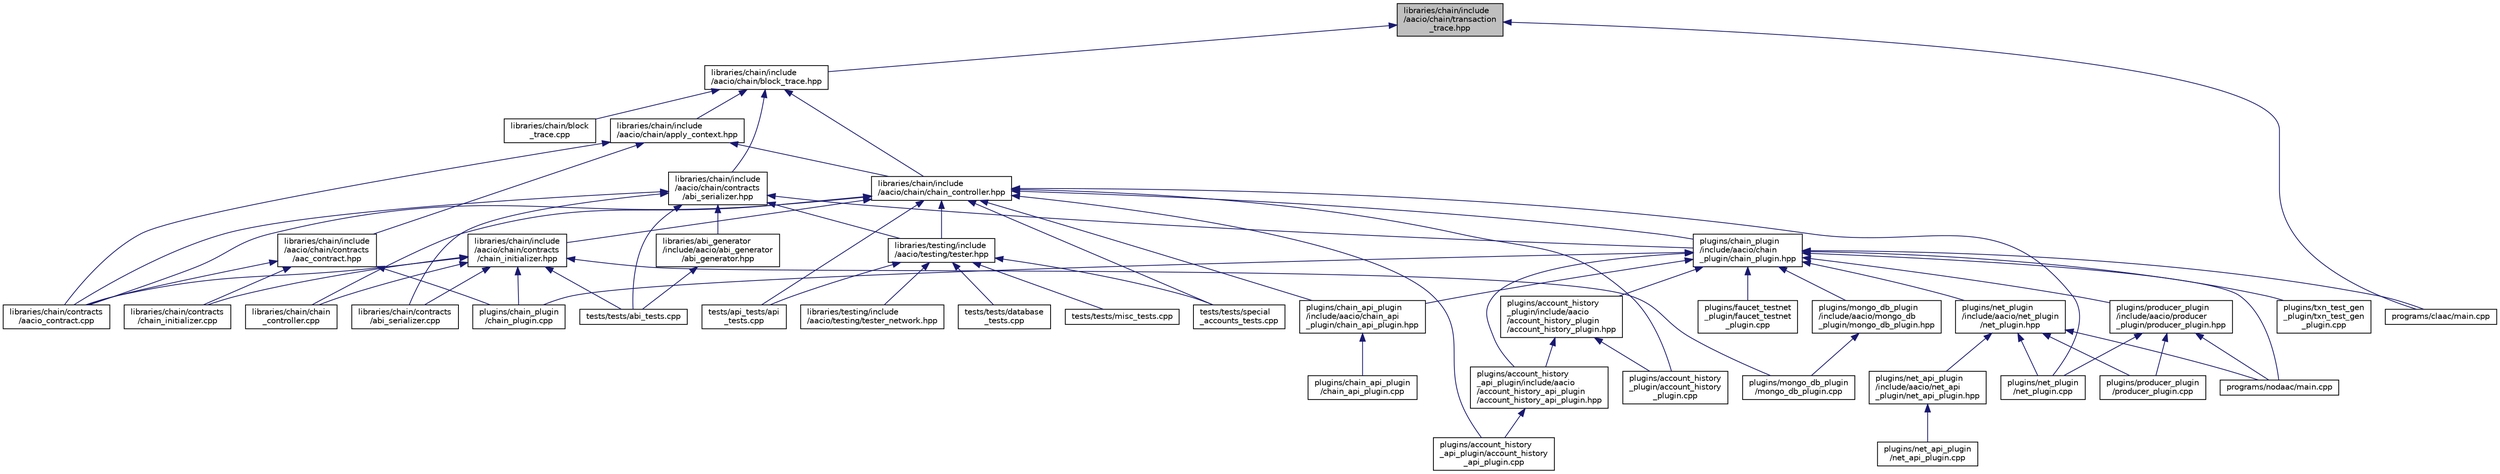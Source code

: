 digraph "libraries/chain/include/aacio/chain/transaction_trace.hpp"
{
  edge [fontname="Helvetica",fontsize="10",labelfontname="Helvetica",labelfontsize="10"];
  node [fontname="Helvetica",fontsize="10",shape=record];
  Node146 [label="libraries/chain/include\l/aacio/chain/transaction\l_trace.hpp",height=0.2,width=0.4,color="black", fillcolor="grey75", style="filled", fontcolor="black"];
  Node146 -> Node147 [dir="back",color="midnightblue",fontsize="10",style="solid",fontname="Helvetica"];
  Node147 [label="libraries/chain/include\l/aacio/chain/block_trace.hpp",height=0.2,width=0.4,color="black", fillcolor="white", style="filled",URL="$block__trace_8hpp.html"];
  Node147 -> Node148 [dir="back",color="midnightblue",fontsize="10",style="solid",fontname="Helvetica"];
  Node148 [label="libraries/chain/block\l_trace.cpp",height=0.2,width=0.4,color="black", fillcolor="white", style="filled",URL="$block__trace_8cpp.html"];
  Node147 -> Node149 [dir="back",color="midnightblue",fontsize="10",style="solid",fontname="Helvetica"];
  Node149 [label="libraries/chain/include\l/aacio/chain/apply_context.hpp",height=0.2,width=0.4,color="black", fillcolor="white", style="filled",URL="$apply__context_8hpp.html"];
  Node149 -> Node150 [dir="back",color="midnightblue",fontsize="10",style="solid",fontname="Helvetica"];
  Node150 [label="libraries/chain/contracts\l/aacio_contract.cpp",height=0.2,width=0.4,color="black", fillcolor="white", style="filled",URL="$aacio__contract_8cpp.html"];
  Node149 -> Node151 [dir="back",color="midnightblue",fontsize="10",style="solid",fontname="Helvetica"];
  Node151 [label="libraries/chain/include\l/aacio/chain/chain_controller.hpp",height=0.2,width=0.4,color="black", fillcolor="white", style="filled",URL="$chain__controller_8hpp.html"];
  Node151 -> Node152 [dir="back",color="midnightblue",fontsize="10",style="solid",fontname="Helvetica"];
  Node152 [label="libraries/chain/chain\l_controller.cpp",height=0.2,width=0.4,color="black", fillcolor="white", style="filled",URL="$chain__controller_8cpp.html"];
  Node151 -> Node150 [dir="back",color="midnightblue",fontsize="10",style="solid",fontname="Helvetica"];
  Node151 -> Node153 [dir="back",color="midnightblue",fontsize="10",style="solid",fontname="Helvetica"];
  Node153 [label="libraries/chain/include\l/aacio/chain/contracts\l/chain_initializer.hpp",height=0.2,width=0.4,color="black", fillcolor="white", style="filled",URL="$chain__initializer_8hpp.html"];
  Node153 -> Node152 [dir="back",color="midnightblue",fontsize="10",style="solid",fontname="Helvetica"];
  Node153 -> Node150 [dir="back",color="midnightblue",fontsize="10",style="solid",fontname="Helvetica"];
  Node153 -> Node154 [dir="back",color="midnightblue",fontsize="10",style="solid",fontname="Helvetica"];
  Node154 [label="libraries/chain/contracts\l/abi_serializer.cpp",height=0.2,width=0.4,color="black", fillcolor="white", style="filled",URL="$abi__serializer_8cpp.html"];
  Node153 -> Node155 [dir="back",color="midnightblue",fontsize="10",style="solid",fontname="Helvetica"];
  Node155 [label="libraries/chain/contracts\l/chain_initializer.cpp",height=0.2,width=0.4,color="black", fillcolor="white", style="filled",URL="$chain__initializer_8cpp.html"];
  Node153 -> Node156 [dir="back",color="midnightblue",fontsize="10",style="solid",fontname="Helvetica"];
  Node156 [label="plugins/chain_plugin\l/chain_plugin.cpp",height=0.2,width=0.4,color="black", fillcolor="white", style="filled",URL="$chain__plugin_8cpp.html"];
  Node153 -> Node157 [dir="back",color="midnightblue",fontsize="10",style="solid",fontname="Helvetica"];
  Node157 [label="plugins/mongo_db_plugin\l/mongo_db_plugin.cpp",height=0.2,width=0.4,color="black", fillcolor="white", style="filled",URL="$mongo__db__plugin_8cpp.html"];
  Node153 -> Node158 [dir="back",color="midnightblue",fontsize="10",style="solid",fontname="Helvetica"];
  Node158 [label="tests/tests/abi_tests.cpp",height=0.2,width=0.4,color="black", fillcolor="white", style="filled",URL="$abi__tests_8cpp.html"];
  Node151 -> Node159 [dir="back",color="midnightblue",fontsize="10",style="solid",fontname="Helvetica"];
  Node159 [label="libraries/testing/include\l/aacio/testing/tester.hpp",height=0.2,width=0.4,color="black", fillcolor="white", style="filled",URL="$tester_8hpp_source.html"];
  Node159 -> Node160 [dir="back",color="midnightblue",fontsize="10",style="solid",fontname="Helvetica"];
  Node160 [label="libraries/testing/include\l/aacio/testing/tester_network.hpp",height=0.2,width=0.4,color="black", fillcolor="white", style="filled",URL="$tester__network_8hpp_source.html"];
  Node159 -> Node161 [dir="back",color="midnightblue",fontsize="10",style="solid",fontname="Helvetica"];
  Node161 [label="tests/api_tests/api\l_tests.cpp",height=0.2,width=0.4,color="black", fillcolor="white", style="filled",URL="$api__tests_8cpp.html"];
  Node159 -> Node162 [dir="back",color="midnightblue",fontsize="10",style="solid",fontname="Helvetica"];
  Node162 [label="tests/tests/database\l_tests.cpp",height=0.2,width=0.4,color="black", fillcolor="white", style="filled",URL="$database__tests_8cpp.html"];
  Node159 -> Node163 [dir="back",color="midnightblue",fontsize="10",style="solid",fontname="Helvetica"];
  Node163 [label="tests/tests/misc_tests.cpp",height=0.2,width=0.4,color="black", fillcolor="white", style="filled",URL="$misc__tests_8cpp.html"];
  Node159 -> Node164 [dir="back",color="midnightblue",fontsize="10",style="solid",fontname="Helvetica"];
  Node164 [label="tests/tests/special\l_accounts_tests.cpp",height=0.2,width=0.4,color="black", fillcolor="white", style="filled",URL="$special__accounts__tests_8cpp.html"];
  Node151 -> Node165 [dir="back",color="midnightblue",fontsize="10",style="solid",fontname="Helvetica"];
  Node165 [label="plugins/account_history\l_api_plugin/account_history\l_api_plugin.cpp",height=0.2,width=0.4,color="black", fillcolor="white", style="filled",URL="$account__history__api__plugin_8cpp.html"];
  Node151 -> Node166 [dir="back",color="midnightblue",fontsize="10",style="solid",fontname="Helvetica"];
  Node166 [label="plugins/account_history\l_plugin/account_history\l_plugin.cpp",height=0.2,width=0.4,color="black", fillcolor="white", style="filled",URL="$account__history__plugin_8cpp.html"];
  Node151 -> Node167 [dir="back",color="midnightblue",fontsize="10",style="solid",fontname="Helvetica"];
  Node167 [label="plugins/chain_api_plugin\l/include/aacio/chain_api\l_plugin/chain_api_plugin.hpp",height=0.2,width=0.4,color="black", fillcolor="white", style="filled",URL="$chain__api__plugin_8hpp.html"];
  Node167 -> Node168 [dir="back",color="midnightblue",fontsize="10",style="solid",fontname="Helvetica"];
  Node168 [label="plugins/chain_api_plugin\l/chain_api_plugin.cpp",height=0.2,width=0.4,color="black", fillcolor="white", style="filled",URL="$chain__api__plugin_8cpp.html"];
  Node151 -> Node169 [dir="back",color="midnightblue",fontsize="10",style="solid",fontname="Helvetica"];
  Node169 [label="plugins/chain_plugin\l/include/aacio/chain\l_plugin/chain_plugin.hpp",height=0.2,width=0.4,color="black", fillcolor="white", style="filled",URL="$chain__plugin_8hpp.html"];
  Node169 -> Node170 [dir="back",color="midnightblue",fontsize="10",style="solid",fontname="Helvetica"];
  Node170 [label="plugins/account_history\l_api_plugin/include/aacio\l/account_history_api_plugin\l/account_history_api_plugin.hpp",height=0.2,width=0.4,color="black", fillcolor="white", style="filled",URL="$account__history__api__plugin_8hpp.html"];
  Node170 -> Node165 [dir="back",color="midnightblue",fontsize="10",style="solid",fontname="Helvetica"];
  Node169 -> Node171 [dir="back",color="midnightblue",fontsize="10",style="solid",fontname="Helvetica"];
  Node171 [label="plugins/account_history\l_plugin/include/aacio\l/account_history_plugin\l/account_history_plugin.hpp",height=0.2,width=0.4,color="black", fillcolor="white", style="filled",URL="$account__history__plugin_8hpp.html"];
  Node171 -> Node170 [dir="back",color="midnightblue",fontsize="10",style="solid",fontname="Helvetica"];
  Node171 -> Node166 [dir="back",color="midnightblue",fontsize="10",style="solid",fontname="Helvetica"];
  Node169 -> Node167 [dir="back",color="midnightblue",fontsize="10",style="solid",fontname="Helvetica"];
  Node169 -> Node156 [dir="back",color="midnightblue",fontsize="10",style="solid",fontname="Helvetica"];
  Node169 -> Node172 [dir="back",color="midnightblue",fontsize="10",style="solid",fontname="Helvetica"];
  Node172 [label="plugins/faucet_testnet\l_plugin/faucet_testnet\l_plugin.cpp",height=0.2,width=0.4,color="black", fillcolor="white", style="filled",URL="$faucet__testnet__plugin_8cpp.html"];
  Node169 -> Node173 [dir="back",color="midnightblue",fontsize="10",style="solid",fontname="Helvetica"];
  Node173 [label="plugins/mongo_db_plugin\l/include/aacio/mongo_db\l_plugin/mongo_db_plugin.hpp",height=0.2,width=0.4,color="black", fillcolor="white", style="filled",URL="$mongo__db__plugin_8hpp.html"];
  Node173 -> Node157 [dir="back",color="midnightblue",fontsize="10",style="solid",fontname="Helvetica"];
  Node169 -> Node174 [dir="back",color="midnightblue",fontsize="10",style="solid",fontname="Helvetica"];
  Node174 [label="plugins/net_plugin\l/include/aacio/net_plugin\l/net_plugin.hpp",height=0.2,width=0.4,color="black", fillcolor="white", style="filled",URL="$net__plugin_8hpp.html"];
  Node174 -> Node175 [dir="back",color="midnightblue",fontsize="10",style="solid",fontname="Helvetica"];
  Node175 [label="plugins/net_api_plugin\l/include/aacio/net_api\l_plugin/net_api_plugin.hpp",height=0.2,width=0.4,color="black", fillcolor="white", style="filled",URL="$net__api__plugin_8hpp.html"];
  Node175 -> Node176 [dir="back",color="midnightblue",fontsize="10",style="solid",fontname="Helvetica"];
  Node176 [label="plugins/net_api_plugin\l/net_api_plugin.cpp",height=0.2,width=0.4,color="black", fillcolor="white", style="filled",URL="$net__api__plugin_8cpp.html"];
  Node174 -> Node177 [dir="back",color="midnightblue",fontsize="10",style="solid",fontname="Helvetica"];
  Node177 [label="plugins/net_plugin\l/net_plugin.cpp",height=0.2,width=0.4,color="black", fillcolor="white", style="filled",URL="$net__plugin_8cpp.html"];
  Node174 -> Node178 [dir="back",color="midnightblue",fontsize="10",style="solid",fontname="Helvetica"];
  Node178 [label="plugins/producer_plugin\l/producer_plugin.cpp",height=0.2,width=0.4,color="black", fillcolor="white", style="filled",URL="$producer__plugin_8cpp.html"];
  Node174 -> Node179 [dir="back",color="midnightblue",fontsize="10",style="solid",fontname="Helvetica"];
  Node179 [label="programs/nodaac/main.cpp",height=0.2,width=0.4,color="black", fillcolor="white", style="filled",URL="$programs_2nodaac_2main_8cpp.html"];
  Node169 -> Node180 [dir="back",color="midnightblue",fontsize="10",style="solid",fontname="Helvetica"];
  Node180 [label="plugins/producer_plugin\l/include/aacio/producer\l_plugin/producer_plugin.hpp",height=0.2,width=0.4,color="black", fillcolor="white", style="filled",URL="$producer__plugin_8hpp.html"];
  Node180 -> Node177 [dir="back",color="midnightblue",fontsize="10",style="solid",fontname="Helvetica"];
  Node180 -> Node178 [dir="back",color="midnightblue",fontsize="10",style="solid",fontname="Helvetica"];
  Node180 -> Node179 [dir="back",color="midnightblue",fontsize="10",style="solid",fontname="Helvetica"];
  Node169 -> Node181 [dir="back",color="midnightblue",fontsize="10",style="solid",fontname="Helvetica"];
  Node181 [label="plugins/txn_test_gen\l_plugin/txn_test_gen\l_plugin.cpp",height=0.2,width=0.4,color="black", fillcolor="white", style="filled",URL="$txn__test__gen__plugin_8cpp.html"];
  Node169 -> Node182 [dir="back",color="midnightblue",fontsize="10",style="solid",fontname="Helvetica"];
  Node182 [label="programs/claac/main.cpp",height=0.2,width=0.4,color="black", fillcolor="white", style="filled",URL="$programs_2claac_2main_8cpp.html"];
  Node169 -> Node179 [dir="back",color="midnightblue",fontsize="10",style="solid",fontname="Helvetica"];
  Node151 -> Node177 [dir="back",color="midnightblue",fontsize="10",style="solid",fontname="Helvetica"];
  Node151 -> Node161 [dir="back",color="midnightblue",fontsize="10",style="solid",fontname="Helvetica"];
  Node151 -> Node164 [dir="back",color="midnightblue",fontsize="10",style="solid",fontname="Helvetica"];
  Node149 -> Node183 [dir="back",color="midnightblue",fontsize="10",style="solid",fontname="Helvetica"];
  Node183 [label="libraries/chain/include\l/aacio/chain/contracts\l/aac_contract.hpp",height=0.2,width=0.4,color="black", fillcolor="white", style="filled",URL="$aac__contract_8hpp.html"];
  Node183 -> Node150 [dir="back",color="midnightblue",fontsize="10",style="solid",fontname="Helvetica"];
  Node183 -> Node155 [dir="back",color="midnightblue",fontsize="10",style="solid",fontname="Helvetica"];
  Node183 -> Node156 [dir="back",color="midnightblue",fontsize="10",style="solid",fontname="Helvetica"];
  Node147 -> Node151 [dir="back",color="midnightblue",fontsize="10",style="solid",fontname="Helvetica"];
  Node147 -> Node184 [dir="back",color="midnightblue",fontsize="10",style="solid",fontname="Helvetica"];
  Node184 [label="libraries/chain/include\l/aacio/chain/contracts\l/abi_serializer.hpp",height=0.2,width=0.4,color="black", fillcolor="white", style="filled",URL="$abi__serializer_8hpp.html"];
  Node184 -> Node185 [dir="back",color="midnightblue",fontsize="10",style="solid",fontname="Helvetica"];
  Node185 [label="libraries/abi_generator\l/include/aacio/abi_generator\l/abi_generator.hpp",height=0.2,width=0.4,color="black", fillcolor="white", style="filled",URL="$abi__generator_8hpp_source.html"];
  Node185 -> Node158 [dir="back",color="midnightblue",fontsize="10",style="solid",fontname="Helvetica"];
  Node184 -> Node150 [dir="back",color="midnightblue",fontsize="10",style="solid",fontname="Helvetica"];
  Node184 -> Node154 [dir="back",color="midnightblue",fontsize="10",style="solid",fontname="Helvetica"];
  Node184 -> Node159 [dir="back",color="midnightblue",fontsize="10",style="solid",fontname="Helvetica"];
  Node184 -> Node169 [dir="back",color="midnightblue",fontsize="10",style="solid",fontname="Helvetica"];
  Node184 -> Node158 [dir="back",color="midnightblue",fontsize="10",style="solid",fontname="Helvetica"];
  Node146 -> Node182 [dir="back",color="midnightblue",fontsize="10",style="solid",fontname="Helvetica"];
}
